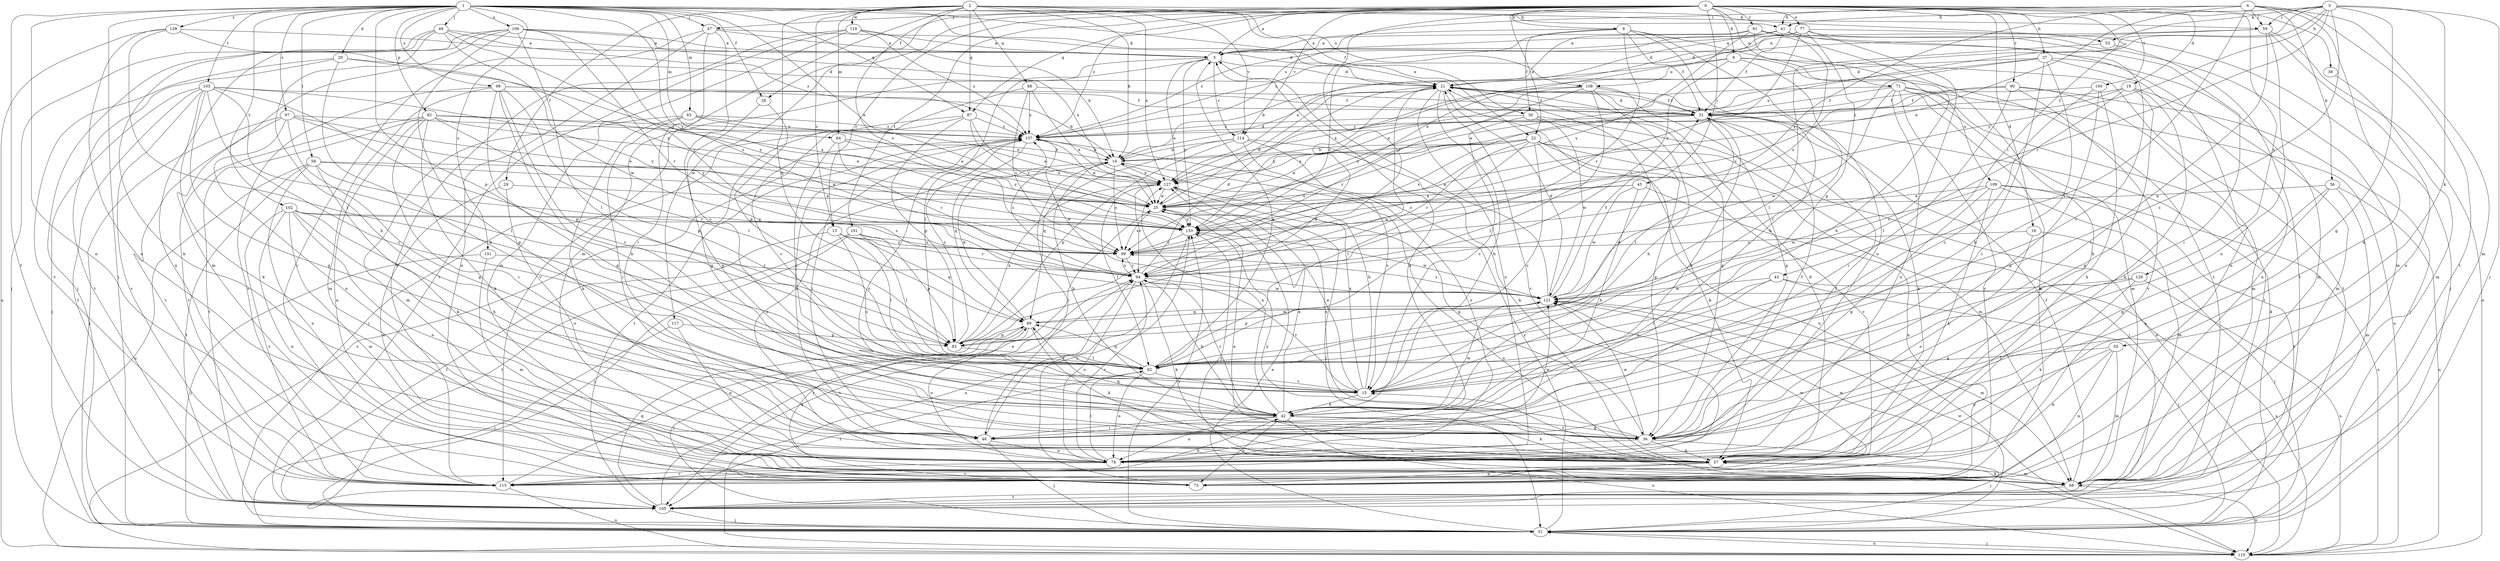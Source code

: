 strict digraph  {
0;
1;
2;
3;
4;
5;
8;
9;
10;
13;
15;
16;
19;
20;
21;
22;
25;
28;
29;
30;
31;
36;
37;
38;
41;
42;
43;
45;
46;
47;
49;
51;
53;
55;
56;
57;
58;
59;
62;
63;
64;
68;
71;
73;
77;
78;
82;
83;
87;
88;
89;
90;
91;
94;
97;
98;
99;
100;
101;
102;
103;
105;
106;
108;
109;
110;
114;
115;
117;
119;
121;
126;
127;
129;
131;
133;
137;
0 -> 5  [label=a];
0 -> 8  [label=b];
0 -> 9  [label=b];
0 -> 13  [label=c];
0 -> 16  [label=d];
0 -> 19  [label=d];
0 -> 22  [label=e];
0 -> 28  [label=f];
0 -> 37  [label=h];
0 -> 38  [label=h];
0 -> 43  [label=i];
0 -> 45  [label=i];
0 -> 47  [label=j];
0 -> 71  [label=n];
0 -> 77  [label=o];
0 -> 87  [label=q];
0 -> 90  [label=r];
0 -> 91  [label=r];
0 -> 94  [label=r];
0 -> 100  [label=t];
0 -> 101  [label=t];
0 -> 114  [label=v];
0 -> 117  [label=w];
0 -> 126  [label=x];
0 -> 137  [label=z];
1 -> 20  [label=d];
1 -> 21  [label=d];
1 -> 22  [label=e];
1 -> 25  [label=e];
1 -> 28  [label=f];
1 -> 41  [label=h];
1 -> 47  [label=j];
1 -> 49  [label=j];
1 -> 51  [label=j];
1 -> 58  [label=l];
1 -> 59  [label=l];
1 -> 63  [label=m];
1 -> 64  [label=m];
1 -> 73  [label=n];
1 -> 82  [label=p];
1 -> 83  [label=p];
1 -> 87  [label=q];
1 -> 97  [label=s];
1 -> 98  [label=s];
1 -> 102  [label=t];
1 -> 103  [label=t];
1 -> 105  [label=t];
1 -> 106  [label=u];
1 -> 129  [label=y];
1 -> 131  [label=y];
1 -> 133  [label=y];
2 -> 10  [label=b];
2 -> 13  [label=c];
2 -> 29  [label=f];
2 -> 30  [label=f];
2 -> 53  [label=k];
2 -> 64  [label=m];
2 -> 68  [label=m];
2 -> 87  [label=q];
2 -> 88  [label=q];
2 -> 89  [label=q];
2 -> 99  [label=s];
2 -> 108  [label=u];
2 -> 114  [label=v];
2 -> 119  [label=w];
2 -> 127  [label=x];
3 -> 10  [label=b];
3 -> 15  [label=c];
3 -> 36  [label=g];
3 -> 41  [label=h];
3 -> 51  [label=j];
3 -> 53  [label=k];
3 -> 55  [label=k];
3 -> 59  [label=l];
3 -> 94  [label=r];
3 -> 127  [label=x];
3 -> 133  [label=y];
4 -> 25  [label=e];
4 -> 41  [label=h];
4 -> 56  [label=k];
4 -> 57  [label=k];
4 -> 59  [label=l];
4 -> 62  [label=l];
4 -> 68  [label=m];
4 -> 105  [label=t];
4 -> 133  [label=y];
4 -> 137  [label=z];
5 -> 21  [label=d];
5 -> 25  [label=e];
5 -> 62  [label=l];
5 -> 114  [label=v];
5 -> 115  [label=v];
5 -> 133  [label=y];
8 -> 10  [label=b];
8 -> 62  [label=l];
8 -> 94  [label=r];
8 -> 105  [label=t];
8 -> 108  [label=u];
8 -> 109  [label=u];
9 -> 5  [label=a];
9 -> 30  [label=f];
9 -> 31  [label=f];
9 -> 42  [label=h];
9 -> 78  [label=o];
9 -> 94  [label=r];
9 -> 99  [label=s];
9 -> 105  [label=t];
10 -> 21  [label=d];
10 -> 46  [label=i];
10 -> 78  [label=o];
10 -> 99  [label=s];
10 -> 110  [label=u];
10 -> 127  [label=x];
13 -> 15  [label=c];
13 -> 62  [label=l];
13 -> 89  [label=q];
13 -> 94  [label=r];
13 -> 99  [label=s];
13 -> 105  [label=t];
15 -> 10  [label=b];
15 -> 21  [label=d];
15 -> 25  [label=e];
15 -> 42  [label=h];
15 -> 94  [label=r];
15 -> 127  [label=x];
16 -> 51  [label=j];
16 -> 78  [label=o];
16 -> 99  [label=s];
19 -> 31  [label=f];
19 -> 36  [label=g];
19 -> 57  [label=k];
19 -> 62  [label=l];
19 -> 68  [label=m];
19 -> 127  [label=x];
20 -> 21  [label=d];
20 -> 42  [label=h];
20 -> 105  [label=t];
20 -> 115  [label=v];
20 -> 133  [label=y];
21 -> 31  [label=f];
21 -> 36  [label=g];
21 -> 42  [label=h];
21 -> 78  [label=o];
21 -> 83  [label=p];
21 -> 110  [label=u];
21 -> 115  [label=v];
22 -> 10  [label=b];
22 -> 15  [label=c];
22 -> 25  [label=e];
22 -> 51  [label=j];
22 -> 57  [label=k];
22 -> 62  [label=l];
22 -> 68  [label=m];
22 -> 94  [label=r];
22 -> 99  [label=s];
22 -> 115  [label=v];
22 -> 127  [label=x];
25 -> 21  [label=d];
25 -> 99  [label=s];
25 -> 133  [label=y];
28 -> 36  [label=g];
28 -> 83  [label=p];
29 -> 25  [label=e];
29 -> 73  [label=n];
29 -> 78  [label=o];
30 -> 15  [label=c];
30 -> 36  [label=g];
30 -> 110  [label=u];
30 -> 121  [label=w];
30 -> 137  [label=z];
31 -> 21  [label=d];
31 -> 42  [label=h];
31 -> 57  [label=k];
31 -> 62  [label=l];
31 -> 99  [label=s];
31 -> 137  [label=z];
36 -> 31  [label=f];
36 -> 51  [label=j];
36 -> 57  [label=k];
36 -> 78  [label=o];
36 -> 89  [label=q];
36 -> 121  [label=w];
36 -> 127  [label=x];
36 -> 137  [label=z];
37 -> 21  [label=d];
37 -> 25  [label=e];
37 -> 42  [label=h];
37 -> 46  [label=i];
37 -> 68  [label=m];
37 -> 73  [label=n];
37 -> 99  [label=s];
38 -> 68  [label=m];
41 -> 5  [label=a];
41 -> 15  [label=c];
41 -> 21  [label=d];
41 -> 31  [label=f];
41 -> 46  [label=i];
41 -> 99  [label=s];
41 -> 137  [label=z];
42 -> 10  [label=b];
42 -> 25  [label=e];
42 -> 36  [label=g];
42 -> 46  [label=i];
42 -> 57  [label=k];
42 -> 73  [label=n];
42 -> 78  [label=o];
42 -> 94  [label=r];
42 -> 110  [label=u];
42 -> 121  [label=w];
42 -> 127  [label=x];
43 -> 15  [label=c];
43 -> 51  [label=j];
43 -> 62  [label=l];
43 -> 110  [label=u];
43 -> 121  [label=w];
45 -> 25  [label=e];
45 -> 42  [label=h];
45 -> 73  [label=n];
45 -> 121  [label=w];
45 -> 133  [label=y];
46 -> 51  [label=j];
46 -> 78  [label=o];
46 -> 94  [label=r];
46 -> 121  [label=w];
46 -> 137  [label=z];
47 -> 5  [label=a];
47 -> 15  [label=c];
47 -> 21  [label=d];
47 -> 46  [label=i];
47 -> 73  [label=n];
47 -> 115  [label=v];
49 -> 5  [label=a];
49 -> 42  [label=h];
49 -> 51  [label=j];
49 -> 57  [label=k];
49 -> 99  [label=s];
49 -> 121  [label=w];
49 -> 137  [label=z];
51 -> 21  [label=d];
51 -> 25  [label=e];
51 -> 110  [label=u];
51 -> 121  [label=w];
51 -> 133  [label=y];
51 -> 137  [label=z];
53 -> 62  [label=l];
53 -> 105  [label=t];
55 -> 57  [label=k];
55 -> 62  [label=l];
55 -> 68  [label=m];
55 -> 73  [label=n];
55 -> 78  [label=o];
56 -> 25  [label=e];
56 -> 36  [label=g];
56 -> 68  [label=m];
56 -> 78  [label=o];
56 -> 110  [label=u];
57 -> 15  [label=c];
57 -> 21  [label=d];
57 -> 68  [label=m];
57 -> 73  [label=n];
57 -> 115  [label=v];
57 -> 133  [label=y];
58 -> 25  [label=e];
58 -> 57  [label=k];
58 -> 73  [label=n];
58 -> 94  [label=r];
58 -> 105  [label=t];
58 -> 110  [label=u];
58 -> 127  [label=x];
59 -> 5  [label=a];
59 -> 46  [label=i];
59 -> 73  [label=n];
59 -> 78  [label=o];
59 -> 110  [label=u];
59 -> 137  [label=z];
62 -> 5  [label=a];
62 -> 15  [label=c];
62 -> 78  [label=o];
62 -> 89  [label=q];
62 -> 105  [label=t];
63 -> 25  [label=e];
63 -> 46  [label=i];
63 -> 57  [label=k];
63 -> 68  [label=m];
63 -> 127  [label=x];
63 -> 137  [label=z];
64 -> 10  [label=b];
64 -> 15  [label=c];
64 -> 94  [label=r];
64 -> 133  [label=y];
68 -> 25  [label=e];
68 -> 31  [label=f];
68 -> 57  [label=k];
68 -> 105  [label=t];
68 -> 110  [label=u];
68 -> 133  [label=y];
71 -> 31  [label=f];
71 -> 68  [label=m];
71 -> 73  [label=n];
71 -> 78  [label=o];
71 -> 105  [label=t];
71 -> 110  [label=u];
71 -> 115  [label=v];
71 -> 121  [label=w];
71 -> 133  [label=y];
73 -> 89  [label=q];
73 -> 121  [label=w];
73 -> 133  [label=y];
77 -> 5  [label=a];
77 -> 15  [label=c];
77 -> 21  [label=d];
77 -> 25  [label=e];
77 -> 51  [label=j];
77 -> 68  [label=m];
77 -> 83  [label=p];
77 -> 133  [label=y];
78 -> 5  [label=a];
78 -> 31  [label=f];
78 -> 62  [label=l];
78 -> 94  [label=r];
78 -> 115  [label=v];
82 -> 25  [label=e];
82 -> 46  [label=i];
82 -> 57  [label=k];
82 -> 73  [label=n];
82 -> 83  [label=p];
82 -> 105  [label=t];
82 -> 115  [label=v];
82 -> 127  [label=x];
82 -> 137  [label=z];
83 -> 21  [label=d];
83 -> 62  [label=l];
83 -> 127  [label=x];
83 -> 137  [label=z];
87 -> 15  [label=c];
87 -> 25  [label=e];
87 -> 51  [label=j];
87 -> 83  [label=p];
87 -> 133  [label=y];
87 -> 137  [label=z];
88 -> 25  [label=e];
88 -> 31  [label=f];
88 -> 36  [label=g];
88 -> 99  [label=s];
88 -> 137  [label=z];
89 -> 10  [label=b];
89 -> 51  [label=j];
89 -> 57  [label=k];
89 -> 78  [label=o];
89 -> 83  [label=p];
89 -> 121  [label=w];
90 -> 31  [label=f];
90 -> 46  [label=i];
90 -> 51  [label=j];
90 -> 68  [label=m];
90 -> 115  [label=v];
90 -> 137  [label=z];
91 -> 5  [label=a];
91 -> 42  [label=h];
91 -> 57  [label=k];
91 -> 73  [label=n];
91 -> 127  [label=x];
91 -> 133  [label=y];
94 -> 21  [label=d];
94 -> 42  [label=h];
94 -> 57  [label=k];
94 -> 78  [label=o];
94 -> 99  [label=s];
94 -> 105  [label=t];
94 -> 121  [label=w];
94 -> 137  [label=z];
97 -> 25  [label=e];
97 -> 36  [label=g];
97 -> 51  [label=j];
97 -> 78  [label=o];
97 -> 115  [label=v];
97 -> 133  [label=y];
97 -> 137  [label=z];
98 -> 10  [label=b];
98 -> 15  [label=c];
98 -> 31  [label=f];
98 -> 36  [label=g];
98 -> 42  [label=h];
98 -> 62  [label=l];
98 -> 68  [label=m];
98 -> 115  [label=v];
99 -> 94  [label=r];
100 -> 15  [label=c];
100 -> 31  [label=f];
100 -> 36  [label=g];
100 -> 57  [label=k];
101 -> 51  [label=j];
101 -> 62  [label=l];
101 -> 83  [label=p];
101 -> 99  [label=s];
101 -> 105  [label=t];
102 -> 42  [label=h];
102 -> 46  [label=i];
102 -> 68  [label=m];
102 -> 73  [label=n];
102 -> 78  [label=o];
102 -> 99  [label=s];
102 -> 115  [label=v];
102 -> 133  [label=y];
103 -> 15  [label=c];
103 -> 31  [label=f];
103 -> 36  [label=g];
103 -> 51  [label=j];
103 -> 57  [label=k];
103 -> 62  [label=l];
103 -> 83  [label=p];
103 -> 105  [label=t];
103 -> 115  [label=v];
103 -> 133  [label=y];
105 -> 51  [label=j];
105 -> 89  [label=q];
105 -> 94  [label=r];
106 -> 5  [label=a];
106 -> 36  [label=g];
106 -> 51  [label=j];
106 -> 62  [label=l];
106 -> 68  [label=m];
106 -> 73  [label=n];
106 -> 94  [label=r];
106 -> 99  [label=s];
106 -> 127  [label=x];
108 -> 31  [label=f];
108 -> 36  [label=g];
108 -> 42  [label=h];
108 -> 62  [label=l];
108 -> 94  [label=r];
108 -> 127  [label=x];
108 -> 133  [label=y];
109 -> 25  [label=e];
109 -> 36  [label=g];
109 -> 57  [label=k];
109 -> 68  [label=m];
109 -> 105  [label=t];
109 -> 110  [label=u];
109 -> 121  [label=w];
110 -> 51  [label=j];
110 -> 137  [label=z];
114 -> 10  [label=b];
114 -> 15  [label=c];
114 -> 57  [label=k];
114 -> 78  [label=o];
114 -> 83  [label=p];
114 -> 89  [label=q];
115 -> 25  [label=e];
115 -> 42  [label=h];
115 -> 110  [label=u];
115 -> 121  [label=w];
117 -> 51  [label=j];
117 -> 78  [label=o];
117 -> 83  [label=p];
119 -> 5  [label=a];
119 -> 10  [label=b];
119 -> 68  [label=m];
119 -> 105  [label=t];
119 -> 115  [label=v];
119 -> 137  [label=z];
121 -> 5  [label=a];
121 -> 21  [label=d];
121 -> 31  [label=f];
121 -> 68  [label=m];
121 -> 83  [label=p];
121 -> 89  [label=q];
121 -> 99  [label=s];
126 -> 36  [label=g];
126 -> 57  [label=k];
126 -> 110  [label=u];
126 -> 121  [label=w];
127 -> 25  [label=e];
127 -> 36  [label=g];
127 -> 51  [label=j];
127 -> 62  [label=l];
127 -> 94  [label=r];
129 -> 5  [label=a];
129 -> 62  [label=l];
129 -> 78  [label=o];
129 -> 110  [label=u];
129 -> 133  [label=y];
131 -> 51  [label=j];
131 -> 68  [label=m];
131 -> 94  [label=r];
133 -> 99  [label=s];
133 -> 110  [label=u];
133 -> 121  [label=w];
137 -> 10  [label=b];
137 -> 25  [label=e];
137 -> 46  [label=i];
137 -> 89  [label=q];
137 -> 105  [label=t];
137 -> 121  [label=w];
}
